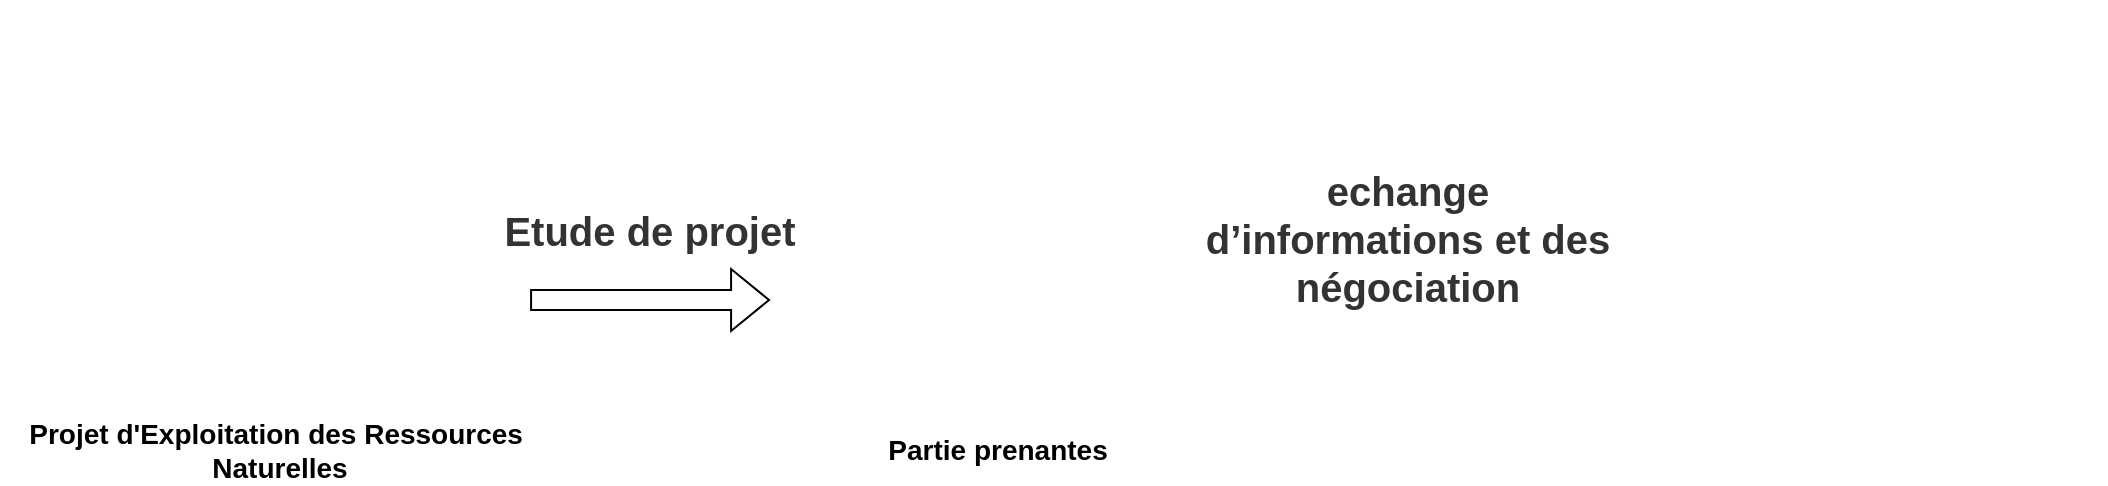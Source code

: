 <mxfile version="24.7.8">
  <diagram name="Page-1" id="yzJ67ilfHg_9fDFUsQ3k">
    <mxGraphModel dx="1994" dy="589" grid="1" gridSize="10" guides="1" tooltips="1" connect="1" arrows="1" fold="1" page="1" pageScale="1" pageWidth="827" pageHeight="1169" math="0" shadow="0">
      <root>
        <mxCell id="0" />
        <mxCell id="1" parent="0" />
        <mxCell id="V79AaJKylNzjQyo3EDW3-4" value="&lt;b style=&quot;font-size: 14px;&quot;&gt;Projet d&#39;Exploitation des Ressources&amp;nbsp;&lt;br&gt;Naturelles  &lt;/b&gt;" style="text;html=1;align=center;verticalAlign=middle;whiteSpace=wrap;rounded=0;" vertex="1" parent="1">
          <mxGeometry x="-78.96" y="320" width="280" height="30" as="geometry" />
        </mxCell>
        <mxCell id="V79AaJKylNzjQyo3EDW3-5" value="&lt;span style=&quot;font-size: 14px;&quot;&gt;&lt;b&gt;Partie prenantes&lt;/b&gt;&lt;/span&gt;" style="text;html=1;align=center;verticalAlign=middle;whiteSpace=wrap;rounded=0;" vertex="1" parent="1">
          <mxGeometry x="280" y="320" width="280" height="30" as="geometry" />
        </mxCell>
        <mxCell id="V79AaJKylNzjQyo3EDW3-7" value="" style="shape=image;verticalLabelPosition=bottom;labelBackgroundColor=default;verticalAlign=top;aspect=fixed;imageAspect=0;image=https://cdn-icons-png.flaticon.com/512/5941/5941745.png;" vertex="1" parent="1">
          <mxGeometry x="320" y="138" width="182" height="182" as="geometry" />
        </mxCell>
        <mxCell id="V79AaJKylNzjQyo3EDW3-8" value="" style="shape=image;verticalLabelPosition=bottom;labelBackgroundColor=default;verticalAlign=top;aspect=fixed;imageAspect=0;image=https://as1.ftcdn.net/v2/jpg/00/34/80/08/1000_F_34800883_2yULPfGwY98is4PkPoisLj9eJDmsjUkb.jpg;" vertex="1" parent="1">
          <mxGeometry x="760" y="190" width="213.11" height="97.39" as="geometry" />
        </mxCell>
        <mxCell id="V79AaJKylNzjQyo3EDW3-9" value="" style="shape=image;verticalLabelPosition=bottom;labelBackgroundColor=default;verticalAlign=top;aspect=fixed;imageAspect=0;image=https://thumbs.dreamstime.com/b/conception-de-ressources-naturelles-65267795.jpg;" vertex="1" parent="1">
          <mxGeometry x="-38.96" y="110" width="200" height="200" as="geometry" />
        </mxCell>
        <mxCell id="V79AaJKylNzjQyo3EDW3-10" value="" style="shape=flexArrow;endArrow=classic;html=1;rounded=0;" edge="1" parent="1">
          <mxGeometry width="50" height="50" relative="1" as="geometry">
            <mxPoint x="186.04" y="260" as="sourcePoint" />
            <mxPoint x="306.04" y="260" as="targetPoint" />
          </mxGeometry>
        </mxCell>
        <mxCell id="V79AaJKylNzjQyo3EDW3-11" value="&lt;b&gt;&lt;font color=&quot;#333333&quot; style=&quot;font-size: 20px;&quot;&gt;Etude de projet&lt;/font&gt;&lt;/b&gt;" style="text;html=1;align=center;verticalAlign=middle;whiteSpace=wrap;rounded=0;" vertex="1" parent="1">
          <mxGeometry x="161.04" y="210" width="170" height="30" as="geometry" />
        </mxCell>
        <mxCell id="V79AaJKylNzjQyo3EDW3-12" value="&lt;div&gt;&lt;font color=&quot;#333333&quot;&gt;&lt;span style=&quot;font-size: 20px;&quot;&gt;&lt;b&gt;echange&lt;/b&gt;&lt;/span&gt;&lt;/font&gt;&lt;/div&gt;&lt;div&gt;&lt;font color=&quot;#333333&quot;&gt;&lt;span style=&quot;font-size: 20px;&quot;&gt;&lt;b&gt;d’informations et des négociation&lt;/b&gt;&lt;/span&gt;&lt;/font&gt;&lt;/div&gt;" style="text;html=1;align=center;verticalAlign=middle;whiteSpace=wrap;rounded=0;" vertex="1" parent="1">
          <mxGeometry x="480" y="214" width="290" height="30" as="geometry" />
        </mxCell>
      </root>
    </mxGraphModel>
  </diagram>
</mxfile>
